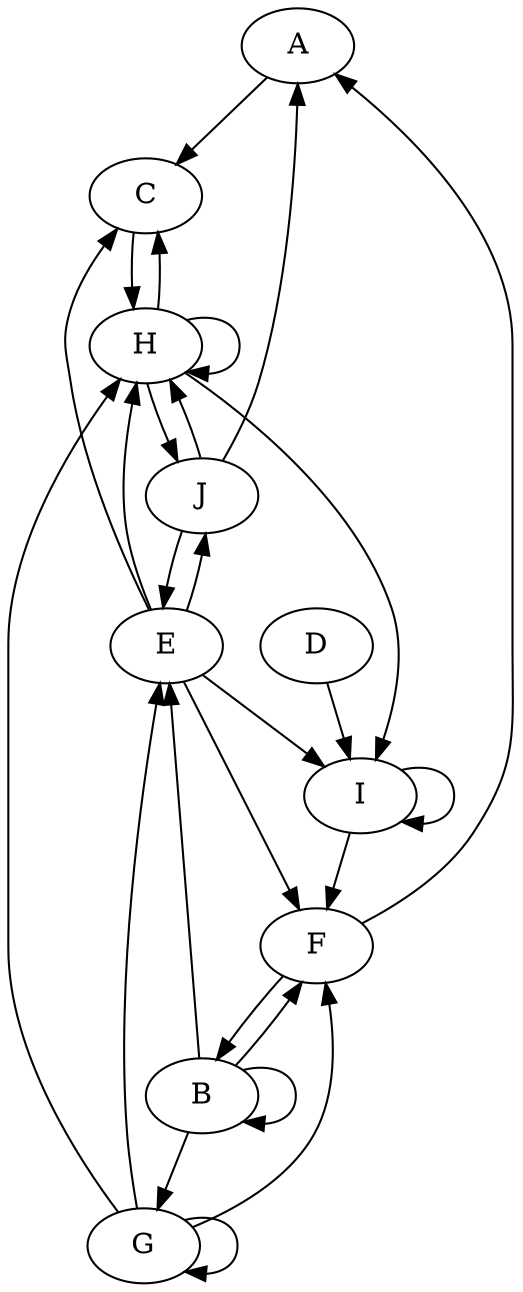 digraph {
A;
B;
C;
D;
E;
F;
G;
H;
I;
J;
A -> C [weight=1];
B -> E [weight=1];
B -> F [weight=1];
B -> G [weight=1];
B -> B;
C -> H [weight=1];
D -> I [weight=1];
E -> C [weight=1];
E -> F [weight=1];
E -> H [weight=1];
E -> I [weight=1];
E -> J [weight=1];
F -> A [weight=1];
F -> B [weight=1];
G -> E [weight=1];
G -> F [weight=1];
G -> H [weight=1];
G -> G;
H -> C [weight=1];
H -> I [weight=1];
H -> J [weight=1];
H -> H;
I -> F [weight=1];
I -> I;
J -> A [weight=1];
J -> E [weight=1];
J -> H [weight=1];
}
